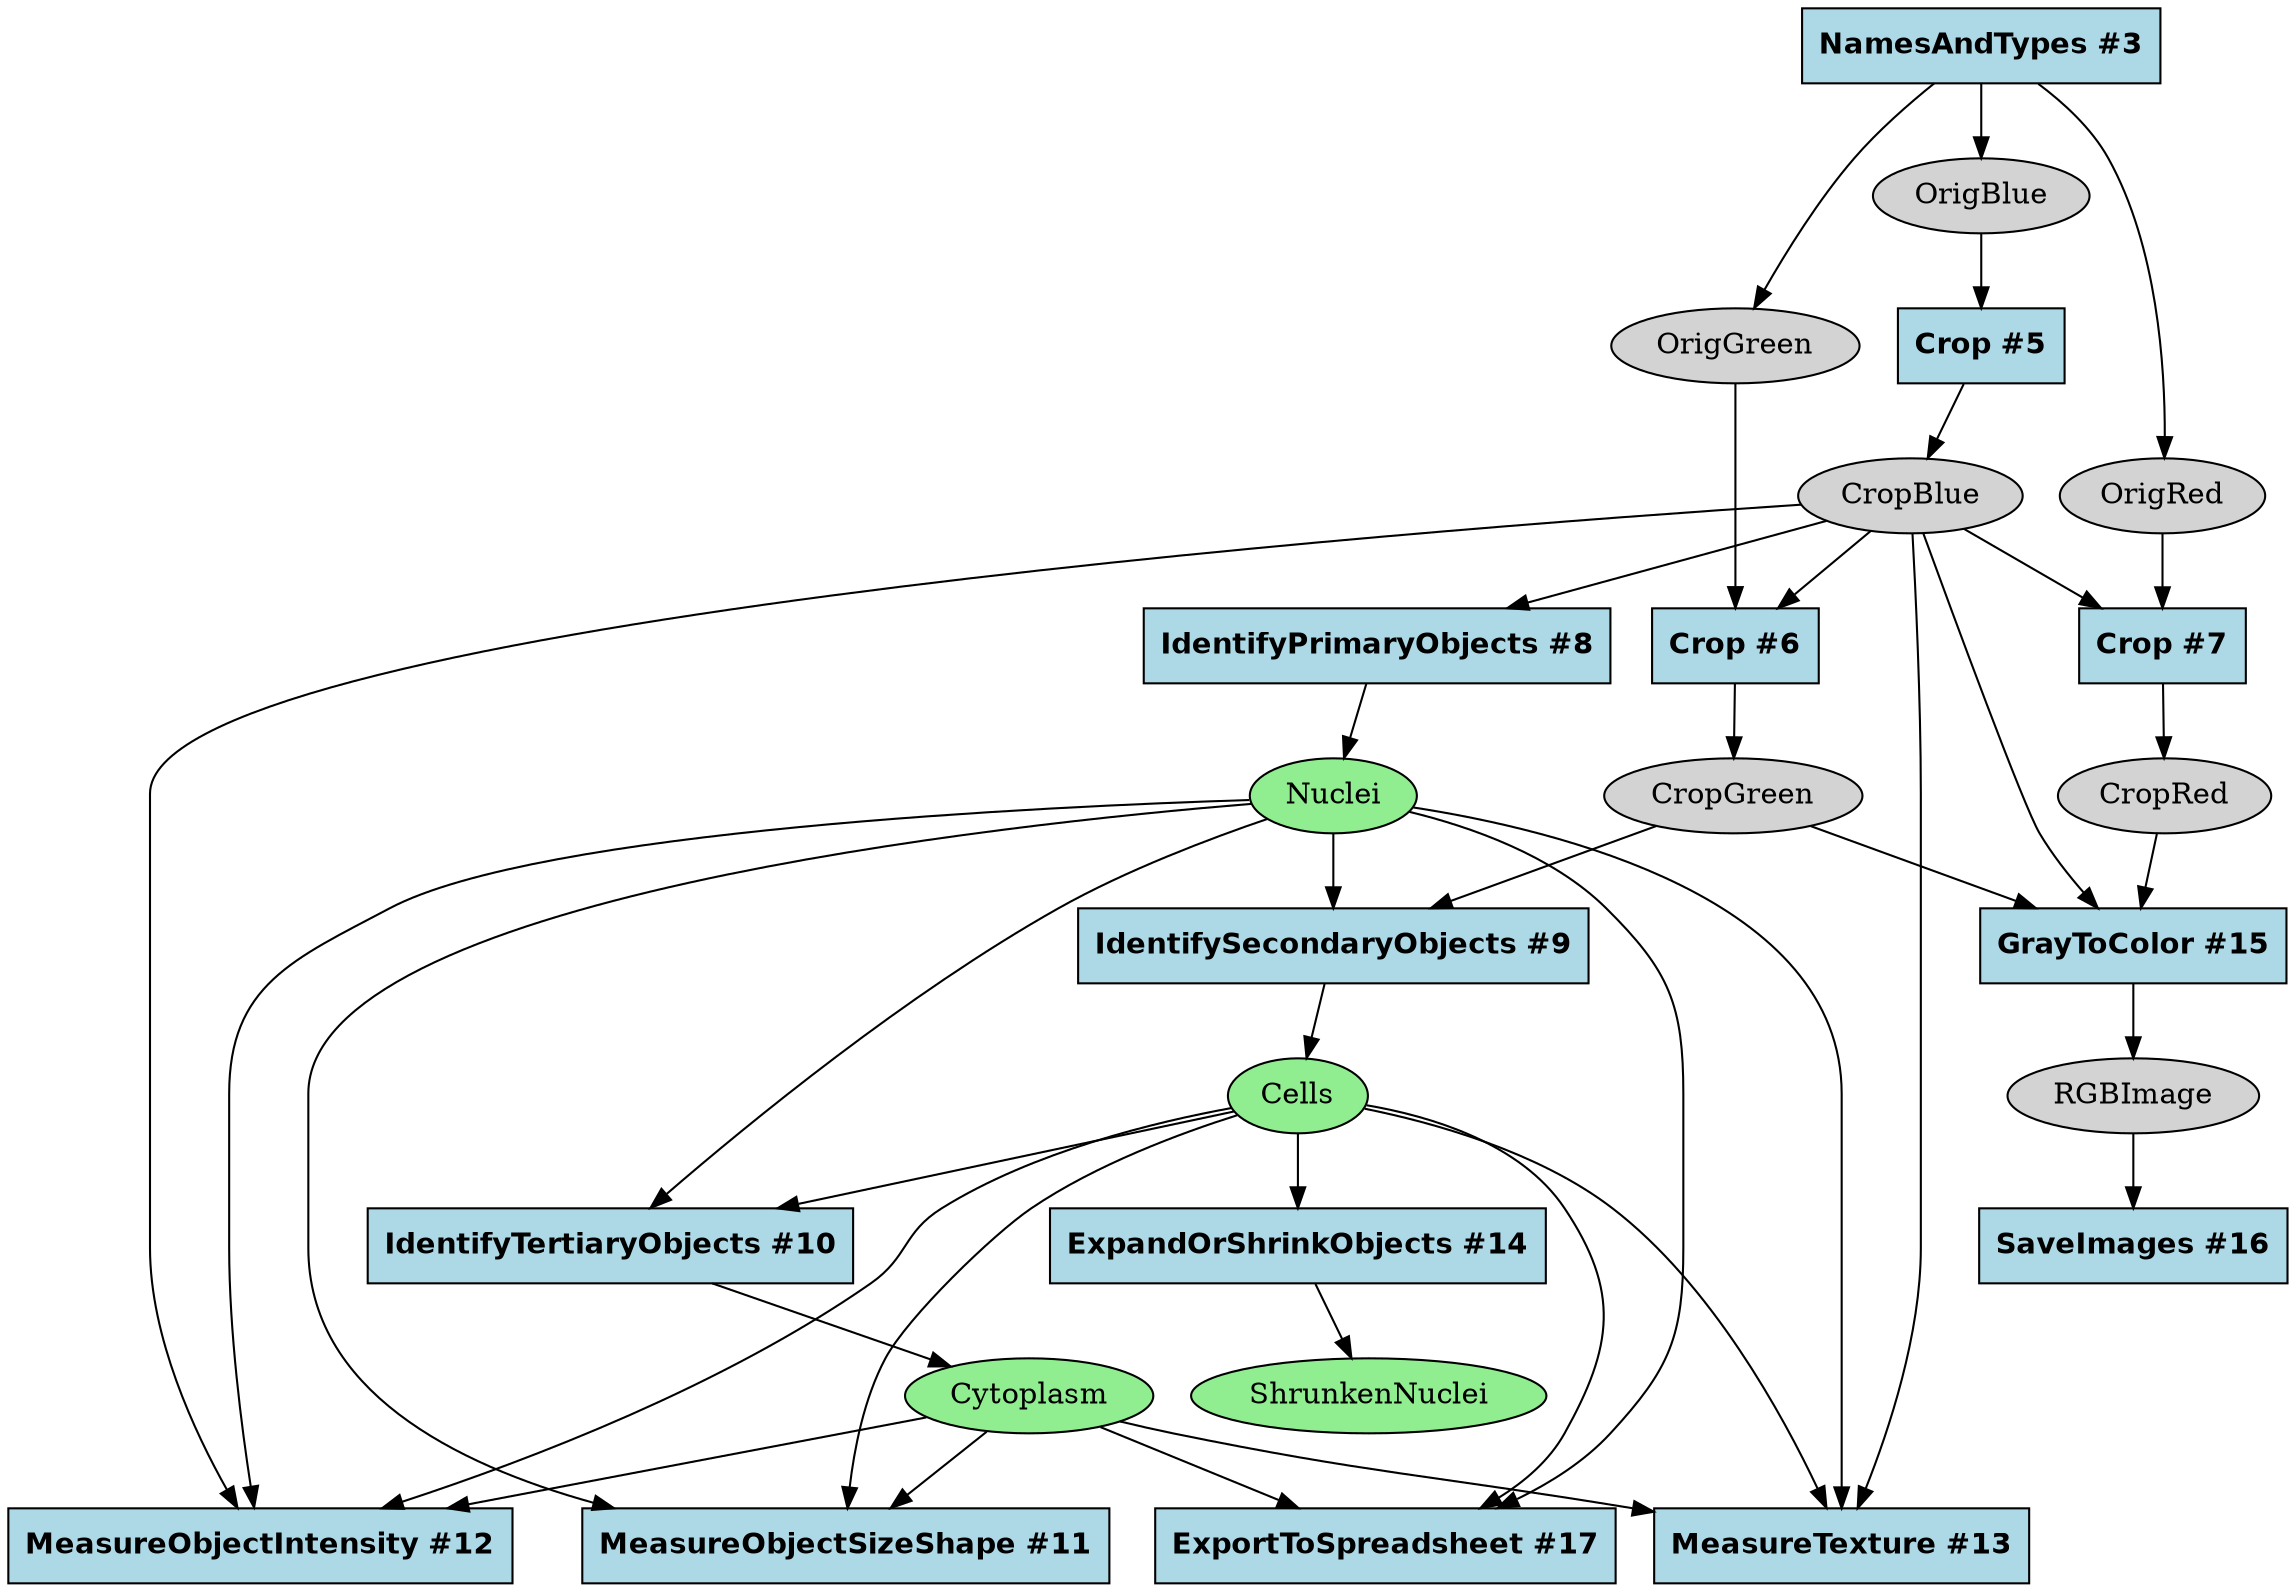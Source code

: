 strict digraph {
Crop_332d8a68 [type=module, label="Crop #7", module_name=Crop, module_num=7, original_num=7, stable_id="Crop_332d8a68", enabled=True, shape=box, style=filled, fontname="Helvetica-Bold", fillcolor=lightblue];
Crop_72b7e4f7 [type=module, label="Crop #6", module_name=Crop, module_num=6, original_num=6, stable_id="Crop_72b7e4f7", enabled=True, shape=box, style=filled, fontname="Helvetica-Bold", fillcolor=lightblue];
Crop_a20966a3 [type=module, label="Crop #5", module_name=Crop, module_num=5, original_num=5, stable_id="Crop_a20966a3", enabled=True, shape=box, style=filled, fontname="Helvetica-Bold", fillcolor=lightblue];
ExpandOrShrinkObjects_a2267973 [type=module, label="ExpandOrShrinkObjects #14", module_name=ExpandOrShrinkObjects, module_num=14, original_num=14, stable_id="ExpandOrShrinkObjects_a2267973", enabled=True, shape=box, style=filled, fontname="Helvetica-Bold", fillcolor=lightblue];
ExportToSpreadsheet_33e152a1 [type=module, label="ExportToSpreadsheet #17", module_name=ExportToSpreadsheet, module_num=17, original_num=17, stable_id="ExportToSpreadsheet_33e152a1", enabled=True, shape=box, style=filled, fontname="Helvetica-Bold", fillcolor=lightblue];
GrayToColor_dc85e759 [type=module, label="GrayToColor #15", module_name=GrayToColor, module_num=15, original_num=15, stable_id="GrayToColor_dc85e759", enabled=True, shape=box, style=filled, fontname="Helvetica-Bold", fillcolor=lightblue];
IdentifyPrimaryObjects_5fec111d [type=module, label="IdentifyPrimaryObjects #8", module_name=IdentifyPrimaryObjects, module_num=8, original_num=8, stable_id="IdentifyPrimaryObjects_5fec111d", enabled=True, shape=box, style=filled, fontname="Helvetica-Bold", fillcolor=lightblue];
IdentifySecondaryObjects_db759edd [type=module, label="IdentifySecondaryObjects #9", module_name=IdentifySecondaryObjects, module_num=9, original_num=9, stable_id="IdentifySecondaryObjects_db759edd", enabled=True, shape=box, style=filled, fontname="Helvetica-Bold", fillcolor=lightblue];
IdentifyTertiaryObjects_58171e44 [type=module, label="IdentifyTertiaryObjects #10", module_name=IdentifyTertiaryObjects, module_num=10, original_num=10, stable_id="IdentifyTertiaryObjects_58171e44", enabled=True, shape=box, style=filled, fontname="Helvetica-Bold", fillcolor=lightblue];
MeasureObjectIntensity_493d53fb [type=module, label="MeasureObjectIntensity #12", module_name=MeasureObjectIntensity, module_num=12, original_num=12, stable_id="MeasureObjectIntensity_493d53fb", enabled=True, shape=box, style=filled, fontname="Helvetica-Bold", fillcolor=lightblue];
MeasureObjectSizeShape_33e152a1 [type=module, label="MeasureObjectSizeShape #11", module_name=MeasureObjectSizeShape, module_num=11, original_num=11, stable_id="MeasureObjectSizeShape_33e152a1", enabled=True, shape=box, style=filled, fontname="Helvetica-Bold", fillcolor=lightblue];
MeasureTexture_493d53fb [type=module, label="MeasureTexture #13", module_name=MeasureTexture, module_num=13, original_num=13, stable_id="MeasureTexture_493d53fb", enabled=True, shape=box, style=filled, fontname="Helvetica-Bold", fillcolor=lightblue];
NamesAndTypes_2f704093 [type=module, label="NamesAndTypes #3", module_name=NamesAndTypes, module_num=3, original_num=3, stable_id="NamesAndTypes_2f704093", enabled=True, shape=box, style=filled, fontname="Helvetica-Bold", fillcolor=lightblue];
SaveImages_84040f13 [type=module, label="SaveImages #16", module_name=SaveImages, module_num=16, original_num=16, stable_id="SaveImages_84040f13", enabled=True, shape=box, style=filled, fontname="Helvetica-Bold", fillcolor=lightblue];
image__CropBlue [type=image, label=CropBlue, shape=ellipse, style=filled, fillcolor=lightgray];
image__CropGreen [type=image, label=CropGreen, shape=ellipse, style=filled, fillcolor=lightgray];
image__CropRed [type=image, label=CropRed, shape=ellipse, style=filled, fillcolor=lightgray];
image__OrigBlue [type=image, label=OrigBlue, shape=ellipse, style=filled, fillcolor=lightgray];
image__OrigGreen [type=image, label=OrigGreen, shape=ellipse, style=filled, fillcolor=lightgray];
image__OrigRed [type=image, label=OrigRed, shape=ellipse, style=filled, fillcolor=lightgray];
image__RGBImage [type=image, label=RGBImage, shape=ellipse, style=filled, fillcolor=lightgray];
object__Cells [type=object, label=Cells, shape=ellipse, style=filled, fillcolor=lightgreen];
object__Cytoplasm [type=object, label=Cytoplasm, shape=ellipse, style=filled, fillcolor=lightgreen];
object__Nuclei [type=object, label=Nuclei, shape=ellipse, style=filled, fillcolor=lightgreen];
object__ShrunkenNuclei [type=object, label=ShrunkenNuclei, shape=ellipse, style=filled, fillcolor=lightgreen];
Crop_332d8a68 -> image__CropRed [type="image_output"];
Crop_72b7e4f7 -> image__CropGreen [type="image_output"];
Crop_a20966a3 -> image__CropBlue [type="image_output"];
ExpandOrShrinkObjects_a2267973 -> object__ShrunkenNuclei [type="object_output"];
GrayToColor_dc85e759 -> image__RGBImage [type="image_output"];
IdentifyPrimaryObjects_5fec111d -> object__Nuclei [type="object_output"];
IdentifySecondaryObjects_db759edd -> object__Cells [type="object_output"];
IdentifyTertiaryObjects_58171e44 -> object__Cytoplasm [type="object_output"];
NamesAndTypes_2f704093 -> image__OrigBlue [type="image_output"];
NamesAndTypes_2f704093 -> image__OrigGreen [type="image_output"];
NamesAndTypes_2f704093 -> image__OrigRed [type="image_output"];
image__CropBlue -> Crop_332d8a68 [type="image_input"];
image__CropBlue -> Crop_72b7e4f7 [type="image_input"];
image__CropBlue -> GrayToColor_dc85e759 [type="image_input"];
image__CropBlue -> IdentifyPrimaryObjects_5fec111d [type="image_input"];
image__CropBlue -> MeasureObjectIntensity_493d53fb [type="image_input"];
image__CropBlue -> MeasureTexture_493d53fb [type="image_input"];
image__CropGreen -> GrayToColor_dc85e759 [type="image_input"];
image__CropGreen -> IdentifySecondaryObjects_db759edd [type="image_input"];
image__CropRed -> GrayToColor_dc85e759 [type="image_input"];
image__OrigBlue -> Crop_a20966a3 [type="image_input"];
image__OrigGreen -> Crop_72b7e4f7 [type="image_input"];
image__OrigRed -> Crop_332d8a68 [type="image_input"];
image__RGBImage -> SaveImages_84040f13 [type="image_input"];
object__Cells -> ExpandOrShrinkObjects_a2267973 [type="object_input"];
object__Cells -> ExportToSpreadsheet_33e152a1 [type="object_input"];
object__Cells -> IdentifyTertiaryObjects_58171e44 [type="object_input"];
object__Cells -> MeasureObjectIntensity_493d53fb [type="object_input"];
object__Cells -> MeasureObjectSizeShape_33e152a1 [type="object_input"];
object__Cells -> MeasureTexture_493d53fb [type="object_input"];
object__Cytoplasm -> ExportToSpreadsheet_33e152a1 [type="object_input"];
object__Cytoplasm -> MeasureObjectIntensity_493d53fb [type="object_input"];
object__Cytoplasm -> MeasureObjectSizeShape_33e152a1 [type="object_input"];
object__Cytoplasm -> MeasureTexture_493d53fb [type="object_input"];
object__Nuclei -> ExportToSpreadsheet_33e152a1 [type="object_input"];
object__Nuclei -> IdentifySecondaryObjects_db759edd [type="object_input"];
object__Nuclei -> IdentifyTertiaryObjects_58171e44 [type="object_input"];
object__Nuclei -> MeasureObjectIntensity_493d53fb [type="object_input"];
object__Nuclei -> MeasureObjectSizeShape_33e152a1 [type="object_input"];
object__Nuclei -> MeasureTexture_493d53fb [type="object_input"];
}
